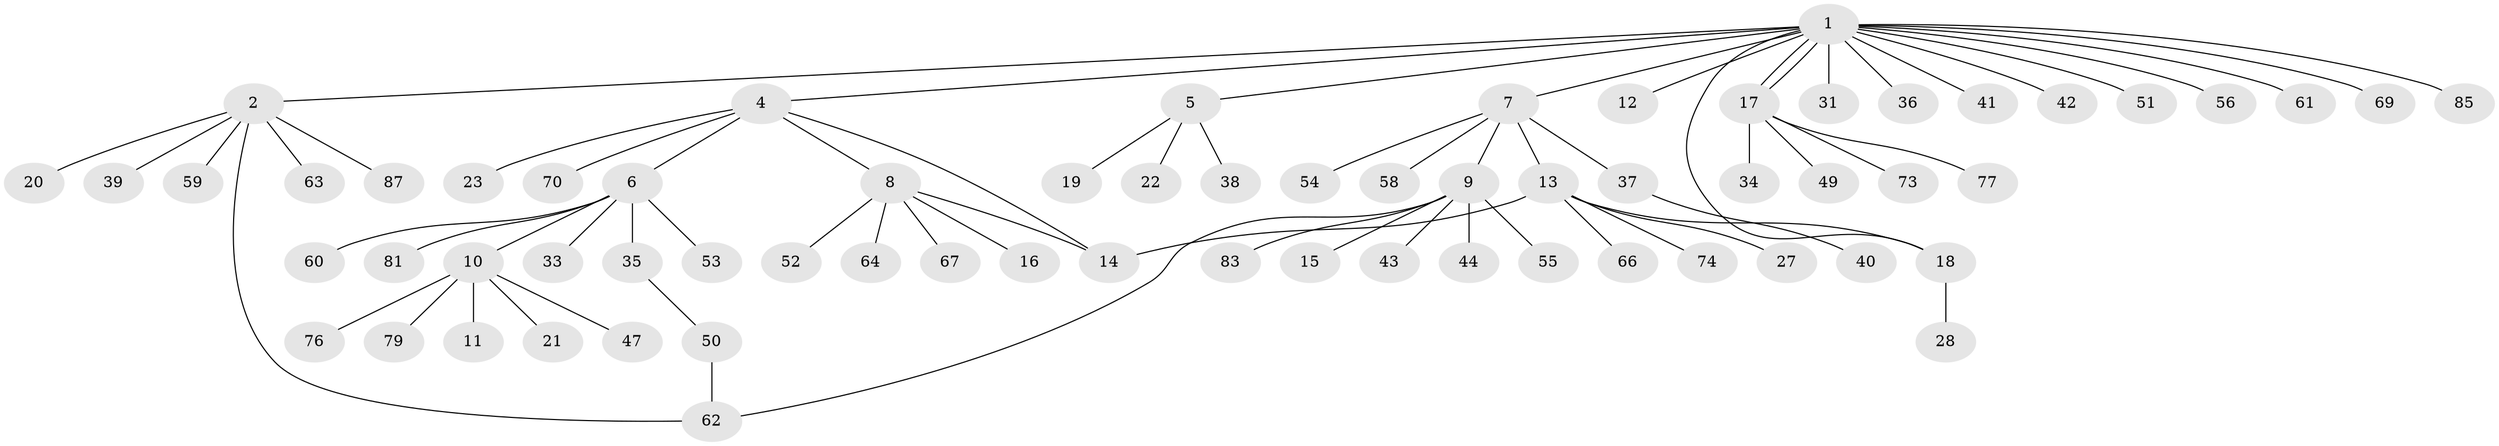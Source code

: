 // original degree distribution, {13: 0.011494252873563218, 6: 0.034482758620689655, 7: 0.05747126436781609, 5: 0.022988505747126436, 3: 0.09195402298850575, 8: 0.011494252873563218, 1: 0.6666666666666666, 2: 0.10344827586206896}
// Generated by graph-tools (version 1.1) at 2025/11/02/27/25 16:11:15]
// undirected, 66 vertices, 71 edges
graph export_dot {
graph [start="1"]
  node [color=gray90,style=filled];
  1 [super="+3"];
  2 [super="+45"];
  4 [super="+25"];
  5 [super="+72"];
  6 [super="+26"];
  7 [super="+48"];
  8 [super="+24"];
  9 [super="+32"];
  10 [super="+65"];
  11;
  12;
  13 [super="+30"];
  14 [super="+29"];
  15;
  16;
  17 [super="+46"];
  18 [super="+57"];
  19;
  20;
  21;
  22 [super="+84"];
  23;
  27;
  28;
  31;
  33;
  34;
  35 [super="+80"];
  36 [super="+78"];
  37 [super="+75"];
  38;
  39;
  40;
  41;
  42;
  43;
  44;
  47;
  49;
  50;
  51;
  52;
  53;
  54;
  55;
  56;
  58 [super="+86"];
  59 [super="+71"];
  60;
  61;
  62 [super="+68"];
  63;
  64;
  66;
  67;
  69 [super="+82"];
  70;
  73;
  74;
  76;
  77;
  79;
  81;
  83;
  85;
  87;
  1 -- 2;
  1 -- 4;
  1 -- 5;
  1 -- 7;
  1 -- 17;
  1 -- 17;
  1 -- 31;
  1 -- 41;
  1 -- 42;
  1 -- 61;
  1 -- 85;
  1 -- 51;
  1 -- 36;
  1 -- 69;
  1 -- 56;
  1 -- 12;
  1 -- 18;
  2 -- 20;
  2 -- 39;
  2 -- 59;
  2 -- 62;
  2 -- 63;
  2 -- 87;
  4 -- 6;
  4 -- 8;
  4 -- 14;
  4 -- 23;
  4 -- 70;
  5 -- 19;
  5 -- 22;
  5 -- 38;
  6 -- 10;
  6 -- 33;
  6 -- 81;
  6 -- 35;
  6 -- 53;
  6 -- 60;
  7 -- 9;
  7 -- 13;
  7 -- 37;
  7 -- 54;
  7 -- 58;
  8 -- 14;
  8 -- 16;
  8 -- 52;
  8 -- 64;
  8 -- 67;
  9 -- 15;
  9 -- 43;
  9 -- 44;
  9 -- 55;
  9 -- 62;
  9 -- 83;
  10 -- 11;
  10 -- 21;
  10 -- 47;
  10 -- 76;
  10 -- 79;
  13 -- 18;
  13 -- 27;
  13 -- 66;
  13 -- 74;
  13 -- 14;
  17 -- 34;
  17 -- 49;
  17 -- 73;
  17 -- 77;
  18 -- 28;
  35 -- 50;
  37 -- 40;
  50 -- 62;
}
